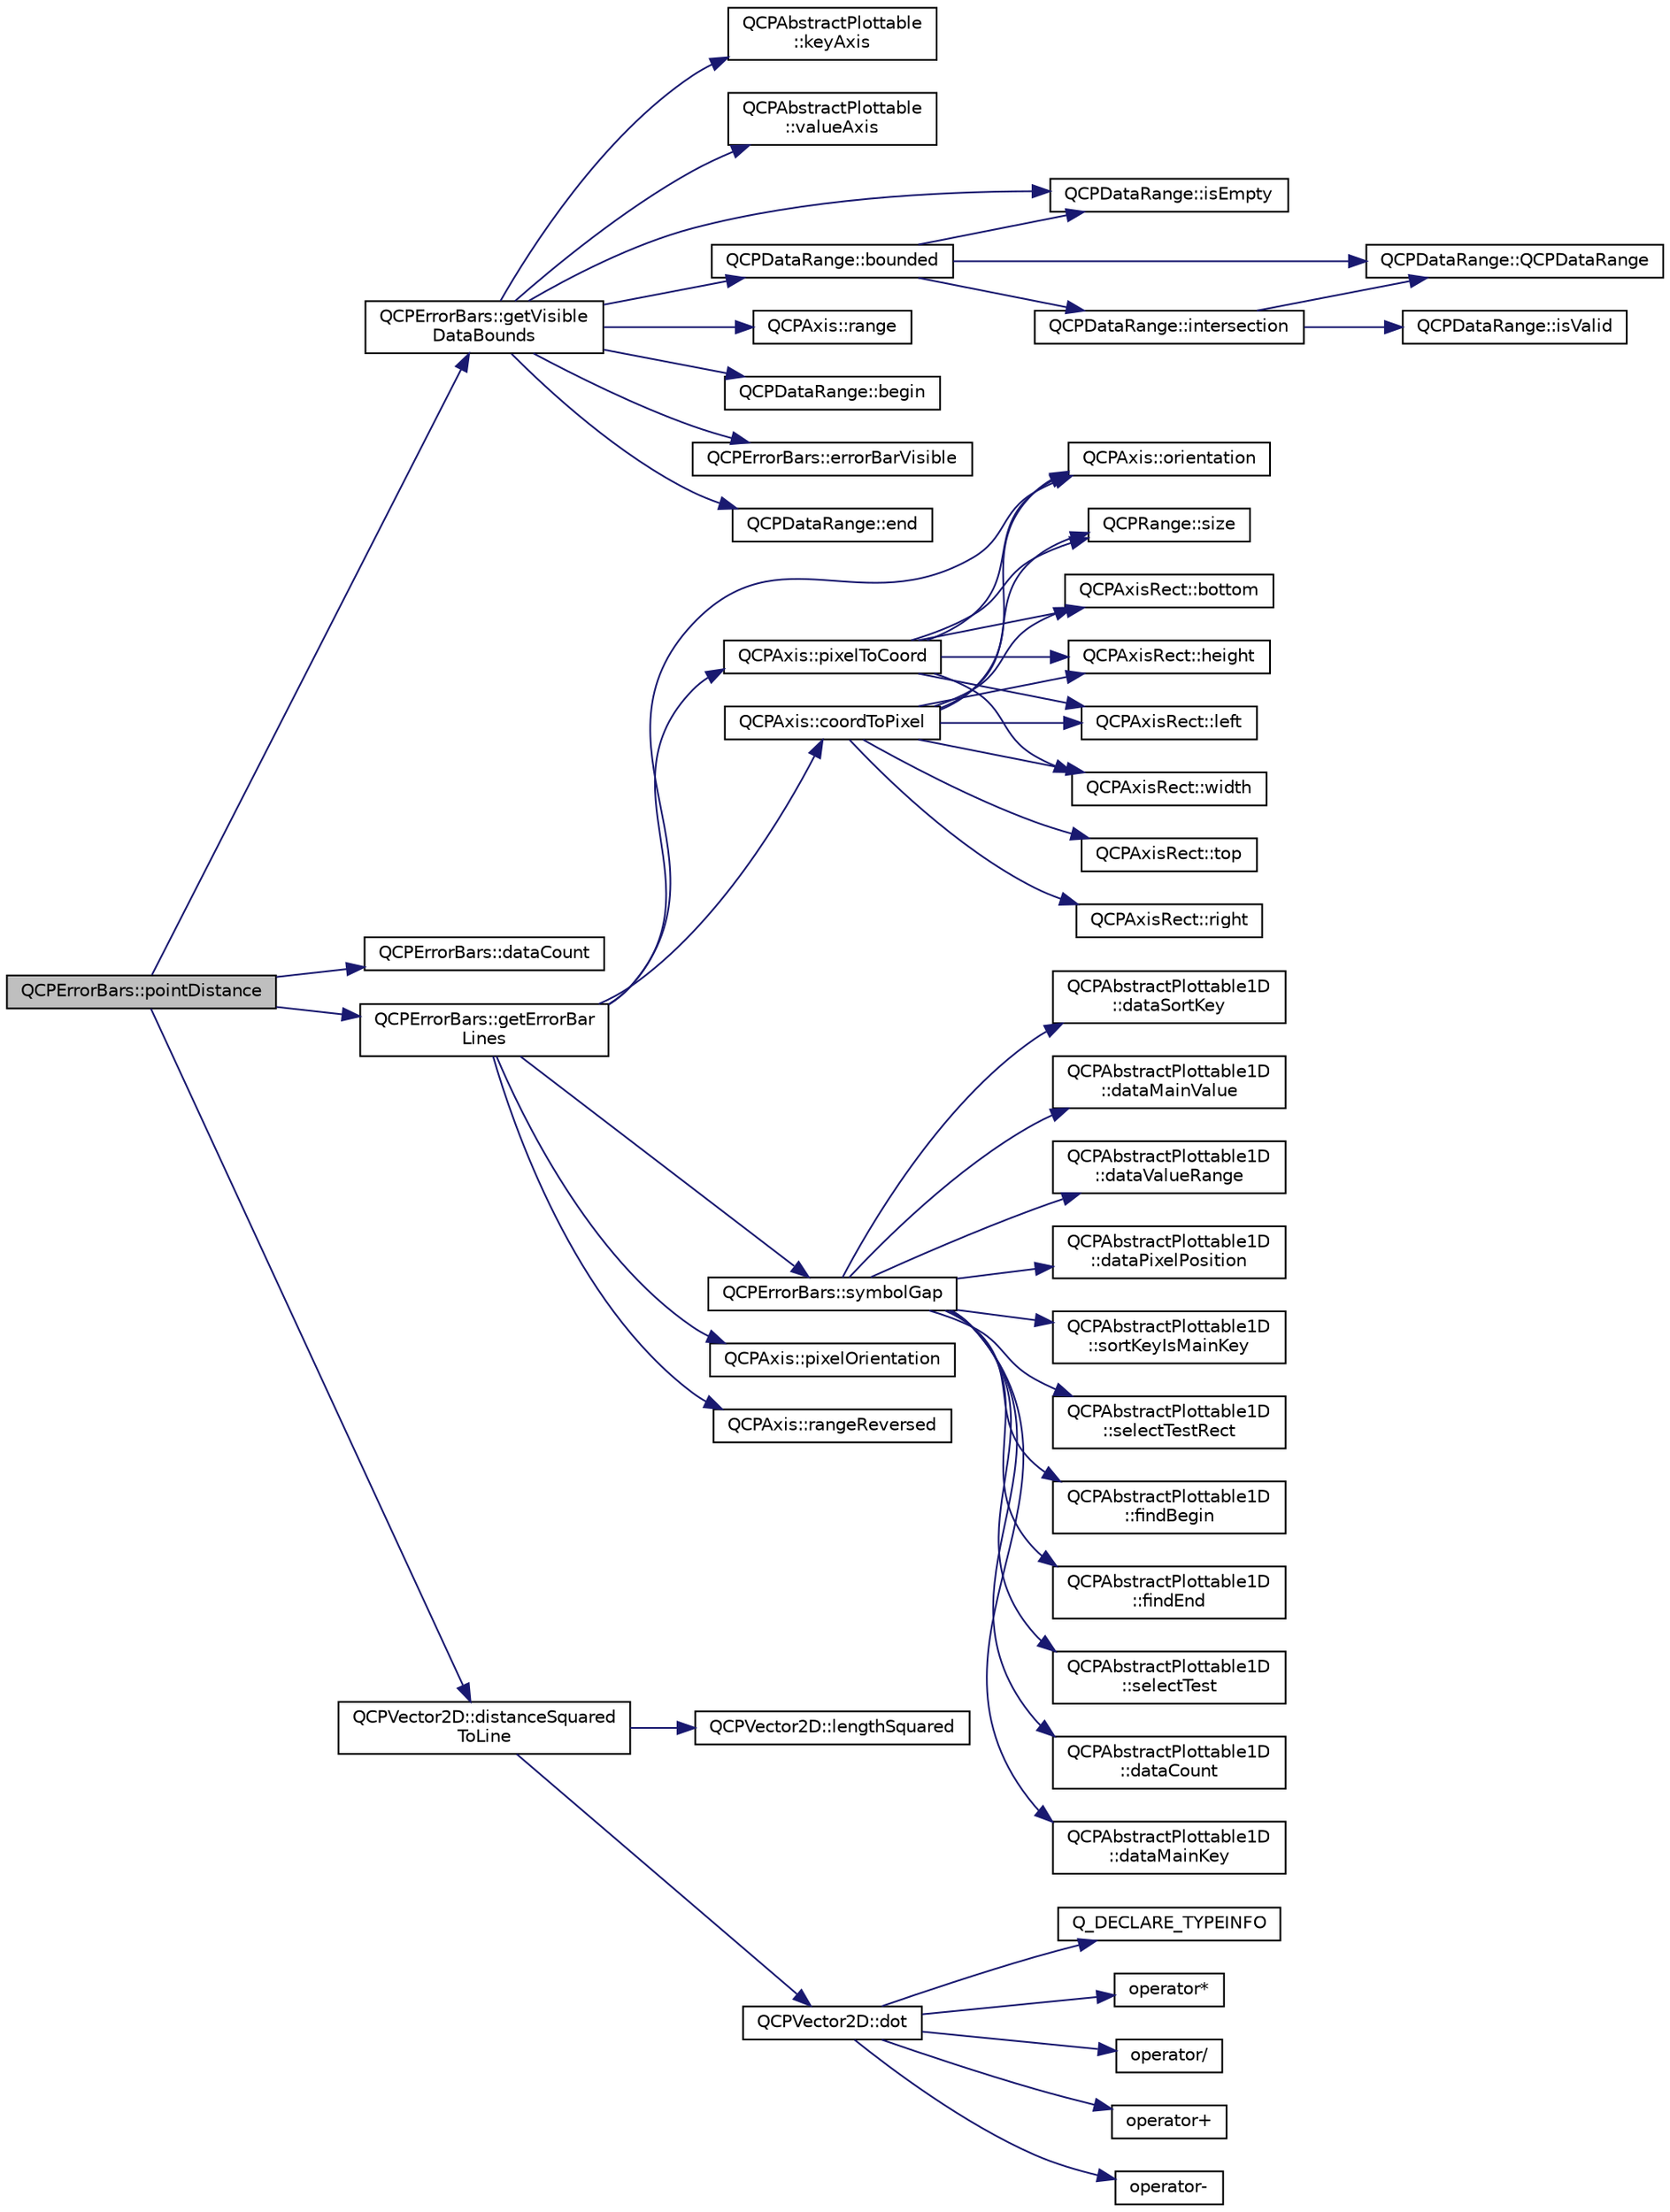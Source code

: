 digraph "QCPErrorBars::pointDistance"
{
  edge [fontname="Helvetica",fontsize="10",labelfontname="Helvetica",labelfontsize="10"];
  node [fontname="Helvetica",fontsize="10",shape=record];
  rankdir="LR";
  Node193 [label="QCPErrorBars::pointDistance",height=0.2,width=0.4,color="black", fillcolor="grey75", style="filled", fontcolor="black"];
  Node193 -> Node194 [color="midnightblue",fontsize="10",style="solid",fontname="Helvetica"];
  Node194 [label="QCPErrorBars::getVisible\lDataBounds",height=0.2,width=0.4,color="black", fillcolor="white", style="filled",URL="$class_q_c_p_error_bars.html#aac9ffa98815035d300b2e9a67495ba4c"];
  Node194 -> Node195 [color="midnightblue",fontsize="10",style="solid",fontname="Helvetica"];
  Node195 [label="QCPAbstractPlottable\l::keyAxis",height=0.2,width=0.4,color="black", fillcolor="white", style="filled",URL="$class_q_c_p_abstract_plottable.html#a2cdd6f0dd5e9a979037f86b4000d9cfe"];
  Node194 -> Node196 [color="midnightblue",fontsize="10",style="solid",fontname="Helvetica"];
  Node196 [label="QCPAbstractPlottable\l::valueAxis",height=0.2,width=0.4,color="black", fillcolor="white", style="filled",URL="$class_q_c_p_abstract_plottable.html#af47809a644a68ffd955fb30b01fb4f2f"];
  Node194 -> Node197 [color="midnightblue",fontsize="10",style="solid",fontname="Helvetica"];
  Node197 [label="QCPDataRange::isEmpty",height=0.2,width=0.4,color="black", fillcolor="white", style="filled",URL="$class_q_c_p_data_range.html#ac32e53fc05d6cd2eac96b96a7265d3b8"];
  Node194 -> Node198 [color="midnightblue",fontsize="10",style="solid",fontname="Helvetica"];
  Node198 [label="QCPDataRange::bounded",height=0.2,width=0.4,color="black", fillcolor="white", style="filled",URL="$class_q_c_p_data_range.html#a93529421d12fdd3a8bdb2b8061936352"];
  Node198 -> Node199 [color="midnightblue",fontsize="10",style="solid",fontname="Helvetica"];
  Node199 [label="QCPDataRange::intersection",height=0.2,width=0.4,color="black", fillcolor="white", style="filled",URL="$class_q_c_p_data_range.html#a84e1e03129dd52528efb4bac18d30183"];
  Node199 -> Node200 [color="midnightblue",fontsize="10",style="solid",fontname="Helvetica"];
  Node200 [label="QCPDataRange::isValid",height=0.2,width=0.4,color="black", fillcolor="white", style="filled",URL="$class_q_c_p_data_range.html#aae53a37472212dca0a7939963e20dba0"];
  Node199 -> Node201 [color="midnightblue",fontsize="10",style="solid",fontname="Helvetica"];
  Node201 [label="QCPDataRange::QCPDataRange",height=0.2,width=0.4,color="black", fillcolor="white", style="filled",URL="$class_q_c_p_data_range.html#a49e72fd9bace1da9d875136dcc04c986"];
  Node198 -> Node197 [color="midnightblue",fontsize="10",style="solid",fontname="Helvetica"];
  Node198 -> Node201 [color="midnightblue",fontsize="10",style="solid",fontname="Helvetica"];
  Node194 -> Node202 [color="midnightblue",fontsize="10",style="solid",fontname="Helvetica"];
  Node202 [label="QCPAxis::range",height=0.2,width=0.4,color="black", fillcolor="white", style="filled",URL="$class_q_c_p_axis.html#ac4058855a81f1a883cf2e754f6a6acb1"];
  Node194 -> Node203 [color="midnightblue",fontsize="10",style="solid",fontname="Helvetica"];
  Node203 [label="QCPDataRange::begin",height=0.2,width=0.4,color="black", fillcolor="white", style="filled",URL="$class_q_c_p_data_range.html#ae76d7eba9defdfafcd0fc41096793129"];
  Node194 -> Node204 [color="midnightblue",fontsize="10",style="solid",fontname="Helvetica"];
  Node204 [label="QCPErrorBars::errorBarVisible",height=0.2,width=0.4,color="black", fillcolor="white", style="filled",URL="$class_q_c_p_error_bars.html#a5ad9abccb1be3df25485ad7dc21b3b89"];
  Node194 -> Node205 [color="midnightblue",fontsize="10",style="solid",fontname="Helvetica"];
  Node205 [label="QCPDataRange::end",height=0.2,width=0.4,color="black", fillcolor="white", style="filled",URL="$class_q_c_p_data_range.html#aee1b20fb045929c3753ee2ce14af7630"];
  Node193 -> Node206 [color="midnightblue",fontsize="10",style="solid",fontname="Helvetica"];
  Node206 [label="QCPErrorBars::dataCount",height=0.2,width=0.4,color="black", fillcolor="white", style="filled",URL="$class_q_c_p_error_bars.html#a18b797c62f2af000b926e52eb46d97c7"];
  Node193 -> Node207 [color="midnightblue",fontsize="10",style="solid",fontname="Helvetica"];
  Node207 [label="QCPErrorBars::getErrorBar\lLines",height=0.2,width=0.4,color="black", fillcolor="white", style="filled",URL="$class_q_c_p_error_bars.html#abeea5ff0d66732bbfc9b74869d8c552e"];
  Node207 -> Node208 [color="midnightblue",fontsize="10",style="solid",fontname="Helvetica"];
  Node208 [label="QCPAxis::orientation",height=0.2,width=0.4,color="black", fillcolor="white", style="filled",URL="$class_q_c_p_axis.html#ab988ef4538e2655bb77bd138189cd42e"];
  Node207 -> Node209 [color="midnightblue",fontsize="10",style="solid",fontname="Helvetica"];
  Node209 [label="QCPAxis::pixelToCoord",height=0.2,width=0.4,color="black", fillcolor="white", style="filled",URL="$class_q_c_p_axis.html#a536ef8f624cac59b6b6fdcb495723c57"];
  Node209 -> Node208 [color="midnightblue",fontsize="10",style="solid",fontname="Helvetica"];
  Node209 -> Node210 [color="midnightblue",fontsize="10",style="solid",fontname="Helvetica"];
  Node210 [label="QCPAxisRect::left",height=0.2,width=0.4,color="black", fillcolor="white", style="filled",URL="$class_q_c_p_axis_rect.html#afb4a3de02046b20b9310bdb8fca781c3"];
  Node209 -> Node211 [color="midnightblue",fontsize="10",style="solid",fontname="Helvetica"];
  Node211 [label="QCPAxisRect::width",height=0.2,width=0.4,color="black", fillcolor="white", style="filled",URL="$class_q_c_p_axis_rect.html#a204645398a4f9d0b0189385c7c2cfb91"];
  Node209 -> Node212 [color="midnightblue",fontsize="10",style="solid",fontname="Helvetica"];
  Node212 [label="QCPRange::size",height=0.2,width=0.4,color="black", fillcolor="white", style="filled",URL="$class_q_c_p_range.html#a62326e7cc4316b96df6a60813230e63f"];
  Node209 -> Node213 [color="midnightblue",fontsize="10",style="solid",fontname="Helvetica"];
  Node213 [label="QCPAxisRect::bottom",height=0.2,width=0.4,color="black", fillcolor="white", style="filled",URL="$class_q_c_p_axis_rect.html#acefdf1abaa8a8ab681e906cc2be9581e"];
  Node209 -> Node214 [color="midnightblue",fontsize="10",style="solid",fontname="Helvetica"];
  Node214 [label="QCPAxisRect::height",height=0.2,width=0.4,color="black", fillcolor="white", style="filled",URL="$class_q_c_p_axis_rect.html#acc4377809e79d9a089ab790f39429b0d"];
  Node207 -> Node215 [color="midnightblue",fontsize="10",style="solid",fontname="Helvetica"];
  Node215 [label="QCPErrorBars::symbolGap",height=0.2,width=0.4,color="black", fillcolor="white", style="filled",URL="$class_q_c_p_error_bars.html#a2c969749fa0db565a42b80db9da5f388"];
  Node215 -> Node216 [color="midnightblue",fontsize="10",style="solid",fontname="Helvetica"];
  Node216 [label="QCPAbstractPlottable1D\l::dataCount",height=0.2,width=0.4,color="black", fillcolor="white", style="filled",URL="$class_q_c_p_abstract_plottable1_d.html#ab5dd99e4f1621e7dbd63438e0b02984e"];
  Node215 -> Node217 [color="midnightblue",fontsize="10",style="solid",fontname="Helvetica"];
  Node217 [label="QCPAbstractPlottable1D\l::dataMainKey",height=0.2,width=0.4,color="black", fillcolor="white", style="filled",URL="$class_q_c_p_abstract_plottable1_d.html#aeb156ebf5d3c8de906b428be30733ad8"];
  Node215 -> Node218 [color="midnightblue",fontsize="10",style="solid",fontname="Helvetica"];
  Node218 [label="QCPAbstractPlottable1D\l::dataSortKey",height=0.2,width=0.4,color="black", fillcolor="white", style="filled",URL="$class_q_c_p_abstract_plottable1_d.html#aa8277da921b009bce474437d50b4a2d8"];
  Node215 -> Node219 [color="midnightblue",fontsize="10",style="solid",fontname="Helvetica"];
  Node219 [label="QCPAbstractPlottable1D\l::dataMainValue",height=0.2,width=0.4,color="black", fillcolor="white", style="filled",URL="$class_q_c_p_abstract_plottable1_d.html#a6be0f657ba85a1688336d76ad649ecf2"];
  Node215 -> Node220 [color="midnightblue",fontsize="10",style="solid",fontname="Helvetica"];
  Node220 [label="QCPAbstractPlottable1D\l::dataValueRange",height=0.2,width=0.4,color="black", fillcolor="white", style="filled",URL="$class_q_c_p_abstract_plottable1_d.html#a55f937ba6a63e56e57f0b1a6e85a333a"];
  Node215 -> Node221 [color="midnightblue",fontsize="10",style="solid",fontname="Helvetica"];
  Node221 [label="QCPAbstractPlottable1D\l::dataPixelPosition",height=0.2,width=0.4,color="black", fillcolor="white", style="filled",URL="$class_q_c_p_abstract_plottable1_d.html#a6ca0699a6af5f25a7565de7c50ce13b2"];
  Node215 -> Node222 [color="midnightblue",fontsize="10",style="solid",fontname="Helvetica"];
  Node222 [label="QCPAbstractPlottable1D\l::sortKeyIsMainKey",height=0.2,width=0.4,color="black", fillcolor="white", style="filled",URL="$class_q_c_p_abstract_plottable1_d.html#afe0d56e39cc076032922f059b304c092"];
  Node215 -> Node223 [color="midnightblue",fontsize="10",style="solid",fontname="Helvetica"];
  Node223 [label="QCPAbstractPlottable1D\l::selectTestRect",height=0.2,width=0.4,color="black", fillcolor="white", style="filled",URL="$class_q_c_p_abstract_plottable1_d.html#a22377bf6e57ab7eedbc9e489250c6ded"];
  Node215 -> Node224 [color="midnightblue",fontsize="10",style="solid",fontname="Helvetica"];
  Node224 [label="QCPAbstractPlottable1D\l::findBegin",height=0.2,width=0.4,color="black", fillcolor="white", style="filled",URL="$class_q_c_p_abstract_plottable1_d.html#ad0b46d25cde3d035b180fb8f10c056e6"];
  Node215 -> Node225 [color="midnightblue",fontsize="10",style="solid",fontname="Helvetica"];
  Node225 [label="QCPAbstractPlottable1D\l::findEnd",height=0.2,width=0.4,color="black", fillcolor="white", style="filled",URL="$class_q_c_p_abstract_plottable1_d.html#a6e3ba20c9160d7361e58070390d10b1a"];
  Node215 -> Node226 [color="midnightblue",fontsize="10",style="solid",fontname="Helvetica"];
  Node226 [label="QCPAbstractPlottable1D\l::selectTest",height=0.2,width=0.4,color="black", fillcolor="white", style="filled",URL="$class_q_c_p_abstract_plottable1_d.html#a4611b43bcb6441b2154eb4f4e0a33db2"];
  Node207 -> Node227 [color="midnightblue",fontsize="10",style="solid",fontname="Helvetica"];
  Node227 [label="QCPAxis::pixelOrientation",height=0.2,width=0.4,color="black", fillcolor="white", style="filled",URL="$class_q_c_p_axis.html#a45c45bed7e5666683b8d56afa66fa51f"];
  Node207 -> Node228 [color="midnightblue",fontsize="10",style="solid",fontname="Helvetica"];
  Node228 [label="QCPAxis::coordToPixel",height=0.2,width=0.4,color="black", fillcolor="white", style="filled",URL="$class_q_c_p_axis.html#af15d1b3a7f7e9b53d759d3ccff1fe4b4"];
  Node228 -> Node208 [color="midnightblue",fontsize="10",style="solid",fontname="Helvetica"];
  Node228 -> Node212 [color="midnightblue",fontsize="10",style="solid",fontname="Helvetica"];
  Node228 -> Node211 [color="midnightblue",fontsize="10",style="solid",fontname="Helvetica"];
  Node228 -> Node210 [color="midnightblue",fontsize="10",style="solid",fontname="Helvetica"];
  Node228 -> Node229 [color="midnightblue",fontsize="10",style="solid",fontname="Helvetica"];
  Node229 [label="QCPAxisRect::right",height=0.2,width=0.4,color="black", fillcolor="white", style="filled",URL="$class_q_c_p_axis_rect.html#a3f819d4a1b2193723d1fdafc573eea10"];
  Node228 -> Node213 [color="midnightblue",fontsize="10",style="solid",fontname="Helvetica"];
  Node228 -> Node214 [color="midnightblue",fontsize="10",style="solid",fontname="Helvetica"];
  Node228 -> Node230 [color="midnightblue",fontsize="10",style="solid",fontname="Helvetica"];
  Node230 [label="QCPAxisRect::top",height=0.2,width=0.4,color="black", fillcolor="white", style="filled",URL="$class_q_c_p_axis_rect.html#a45dbad181cbb9f09d068dbb76c817c95"];
  Node207 -> Node231 [color="midnightblue",fontsize="10",style="solid",fontname="Helvetica"];
  Node231 [label="QCPAxis::rangeReversed",height=0.2,width=0.4,color="black", fillcolor="white", style="filled",URL="$class_q_c_p_axis.html#ab9866dd1a78f1920f491ec12a794bec2"];
  Node193 -> Node232 [color="midnightblue",fontsize="10",style="solid",fontname="Helvetica"];
  Node232 [label="QCPVector2D::distanceSquared\lToLine",height=0.2,width=0.4,color="black", fillcolor="white", style="filled",URL="$class_q_c_p_vector2_d.html#a14840cd3da80cfee4eb3f8977cab89ab"];
  Node232 -> Node233 [color="midnightblue",fontsize="10",style="solid",fontname="Helvetica"];
  Node233 [label="QCPVector2D::lengthSquared",height=0.2,width=0.4,color="black", fillcolor="white", style="filled",URL="$class_q_c_p_vector2_d.html#a766585459d84cb149334fda1a498b2e5"];
  Node232 -> Node234 [color="midnightblue",fontsize="10",style="solid",fontname="Helvetica"];
  Node234 [label="QCPVector2D::dot",height=0.2,width=0.4,color="black", fillcolor="white", style="filled",URL="$class_q_c_p_vector2_d.html#a39f8d28db7dbffcca6aa63a1f1f6e176"];
  Node234 -> Node235 [color="midnightblue",fontsize="10",style="solid",fontname="Helvetica"];
  Node235 [label="operator*",height=0.2,width=0.4,color="black", fillcolor="white", style="filled",URL="$qcustomplot_8hh.html#aa75268fb64b9eaee5448fb815007bee9"];
  Node234 -> Node236 [color="midnightblue",fontsize="10",style="solid",fontname="Helvetica"];
  Node236 [label="operator/",height=0.2,width=0.4,color="black", fillcolor="white", style="filled",URL="$qcustomplot_8hh.html#aa69909afc8c656999a2ea292ea01244b"];
  Node234 -> Node237 [color="midnightblue",fontsize="10",style="solid",fontname="Helvetica"];
  Node237 [label="operator+",height=0.2,width=0.4,color="black", fillcolor="white", style="filled",URL="$qcustomplot_8hh.html#a24cc5985429b12dbed4d0d3c5a917d20"];
  Node234 -> Node238 [color="midnightblue",fontsize="10",style="solid",fontname="Helvetica"];
  Node238 [label="operator-",height=0.2,width=0.4,color="black", fillcolor="white", style="filled",URL="$qcustomplot_8hh.html#a9e01331d8debf0877ee4cba9abd83605"];
  Node234 -> Node239 [color="midnightblue",fontsize="10",style="solid",fontname="Helvetica"];
  Node239 [label="Q_DECLARE_TYPEINFO",height=0.2,width=0.4,color="black", fillcolor="white", style="filled",URL="$qcustomplot_8hh.html#accbe1a1a6b69d3db3f495f66375f7301"];
}

